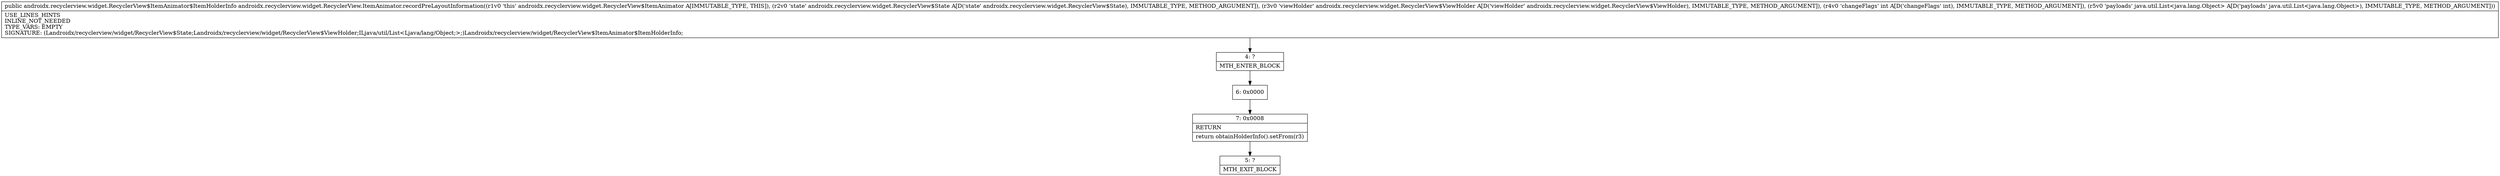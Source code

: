 digraph "CFG forandroidx.recyclerview.widget.RecyclerView.ItemAnimator.recordPreLayoutInformation(Landroidx\/recyclerview\/widget\/RecyclerView$State;Landroidx\/recyclerview\/widget\/RecyclerView$ViewHolder;ILjava\/util\/List;)Landroidx\/recyclerview\/widget\/RecyclerView$ItemAnimator$ItemHolderInfo;" {
Node_4 [shape=record,label="{4\:\ ?|MTH_ENTER_BLOCK\l}"];
Node_6 [shape=record,label="{6\:\ 0x0000}"];
Node_7 [shape=record,label="{7\:\ 0x0008|RETURN\l|return obtainHolderInfo().setFrom(r3)\l}"];
Node_5 [shape=record,label="{5\:\ ?|MTH_EXIT_BLOCK\l}"];
MethodNode[shape=record,label="{public androidx.recyclerview.widget.RecyclerView$ItemAnimator$ItemHolderInfo androidx.recyclerview.widget.RecyclerView.ItemAnimator.recordPreLayoutInformation((r1v0 'this' androidx.recyclerview.widget.RecyclerView$ItemAnimator A[IMMUTABLE_TYPE, THIS]), (r2v0 'state' androidx.recyclerview.widget.RecyclerView$State A[D('state' androidx.recyclerview.widget.RecyclerView$State), IMMUTABLE_TYPE, METHOD_ARGUMENT]), (r3v0 'viewHolder' androidx.recyclerview.widget.RecyclerView$ViewHolder A[D('viewHolder' androidx.recyclerview.widget.RecyclerView$ViewHolder), IMMUTABLE_TYPE, METHOD_ARGUMENT]), (r4v0 'changeFlags' int A[D('changeFlags' int), IMMUTABLE_TYPE, METHOD_ARGUMENT]), (r5v0 'payloads' java.util.List\<java.lang.Object\> A[D('payloads' java.util.List\<java.lang.Object\>), IMMUTABLE_TYPE, METHOD_ARGUMENT]))  | USE_LINES_HINTS\lINLINE_NOT_NEEDED\lTYPE_VARS: EMPTY\lSIGNATURE: (Landroidx\/recyclerview\/widget\/RecyclerView$State;Landroidx\/recyclerview\/widget\/RecyclerView$ViewHolder;ILjava\/util\/List\<Ljava\/lang\/Object;\>;)Landroidx\/recyclerview\/widget\/RecyclerView$ItemAnimator$ItemHolderInfo;\l}"];
MethodNode -> Node_4;Node_4 -> Node_6;
Node_6 -> Node_7;
Node_7 -> Node_5;
}

